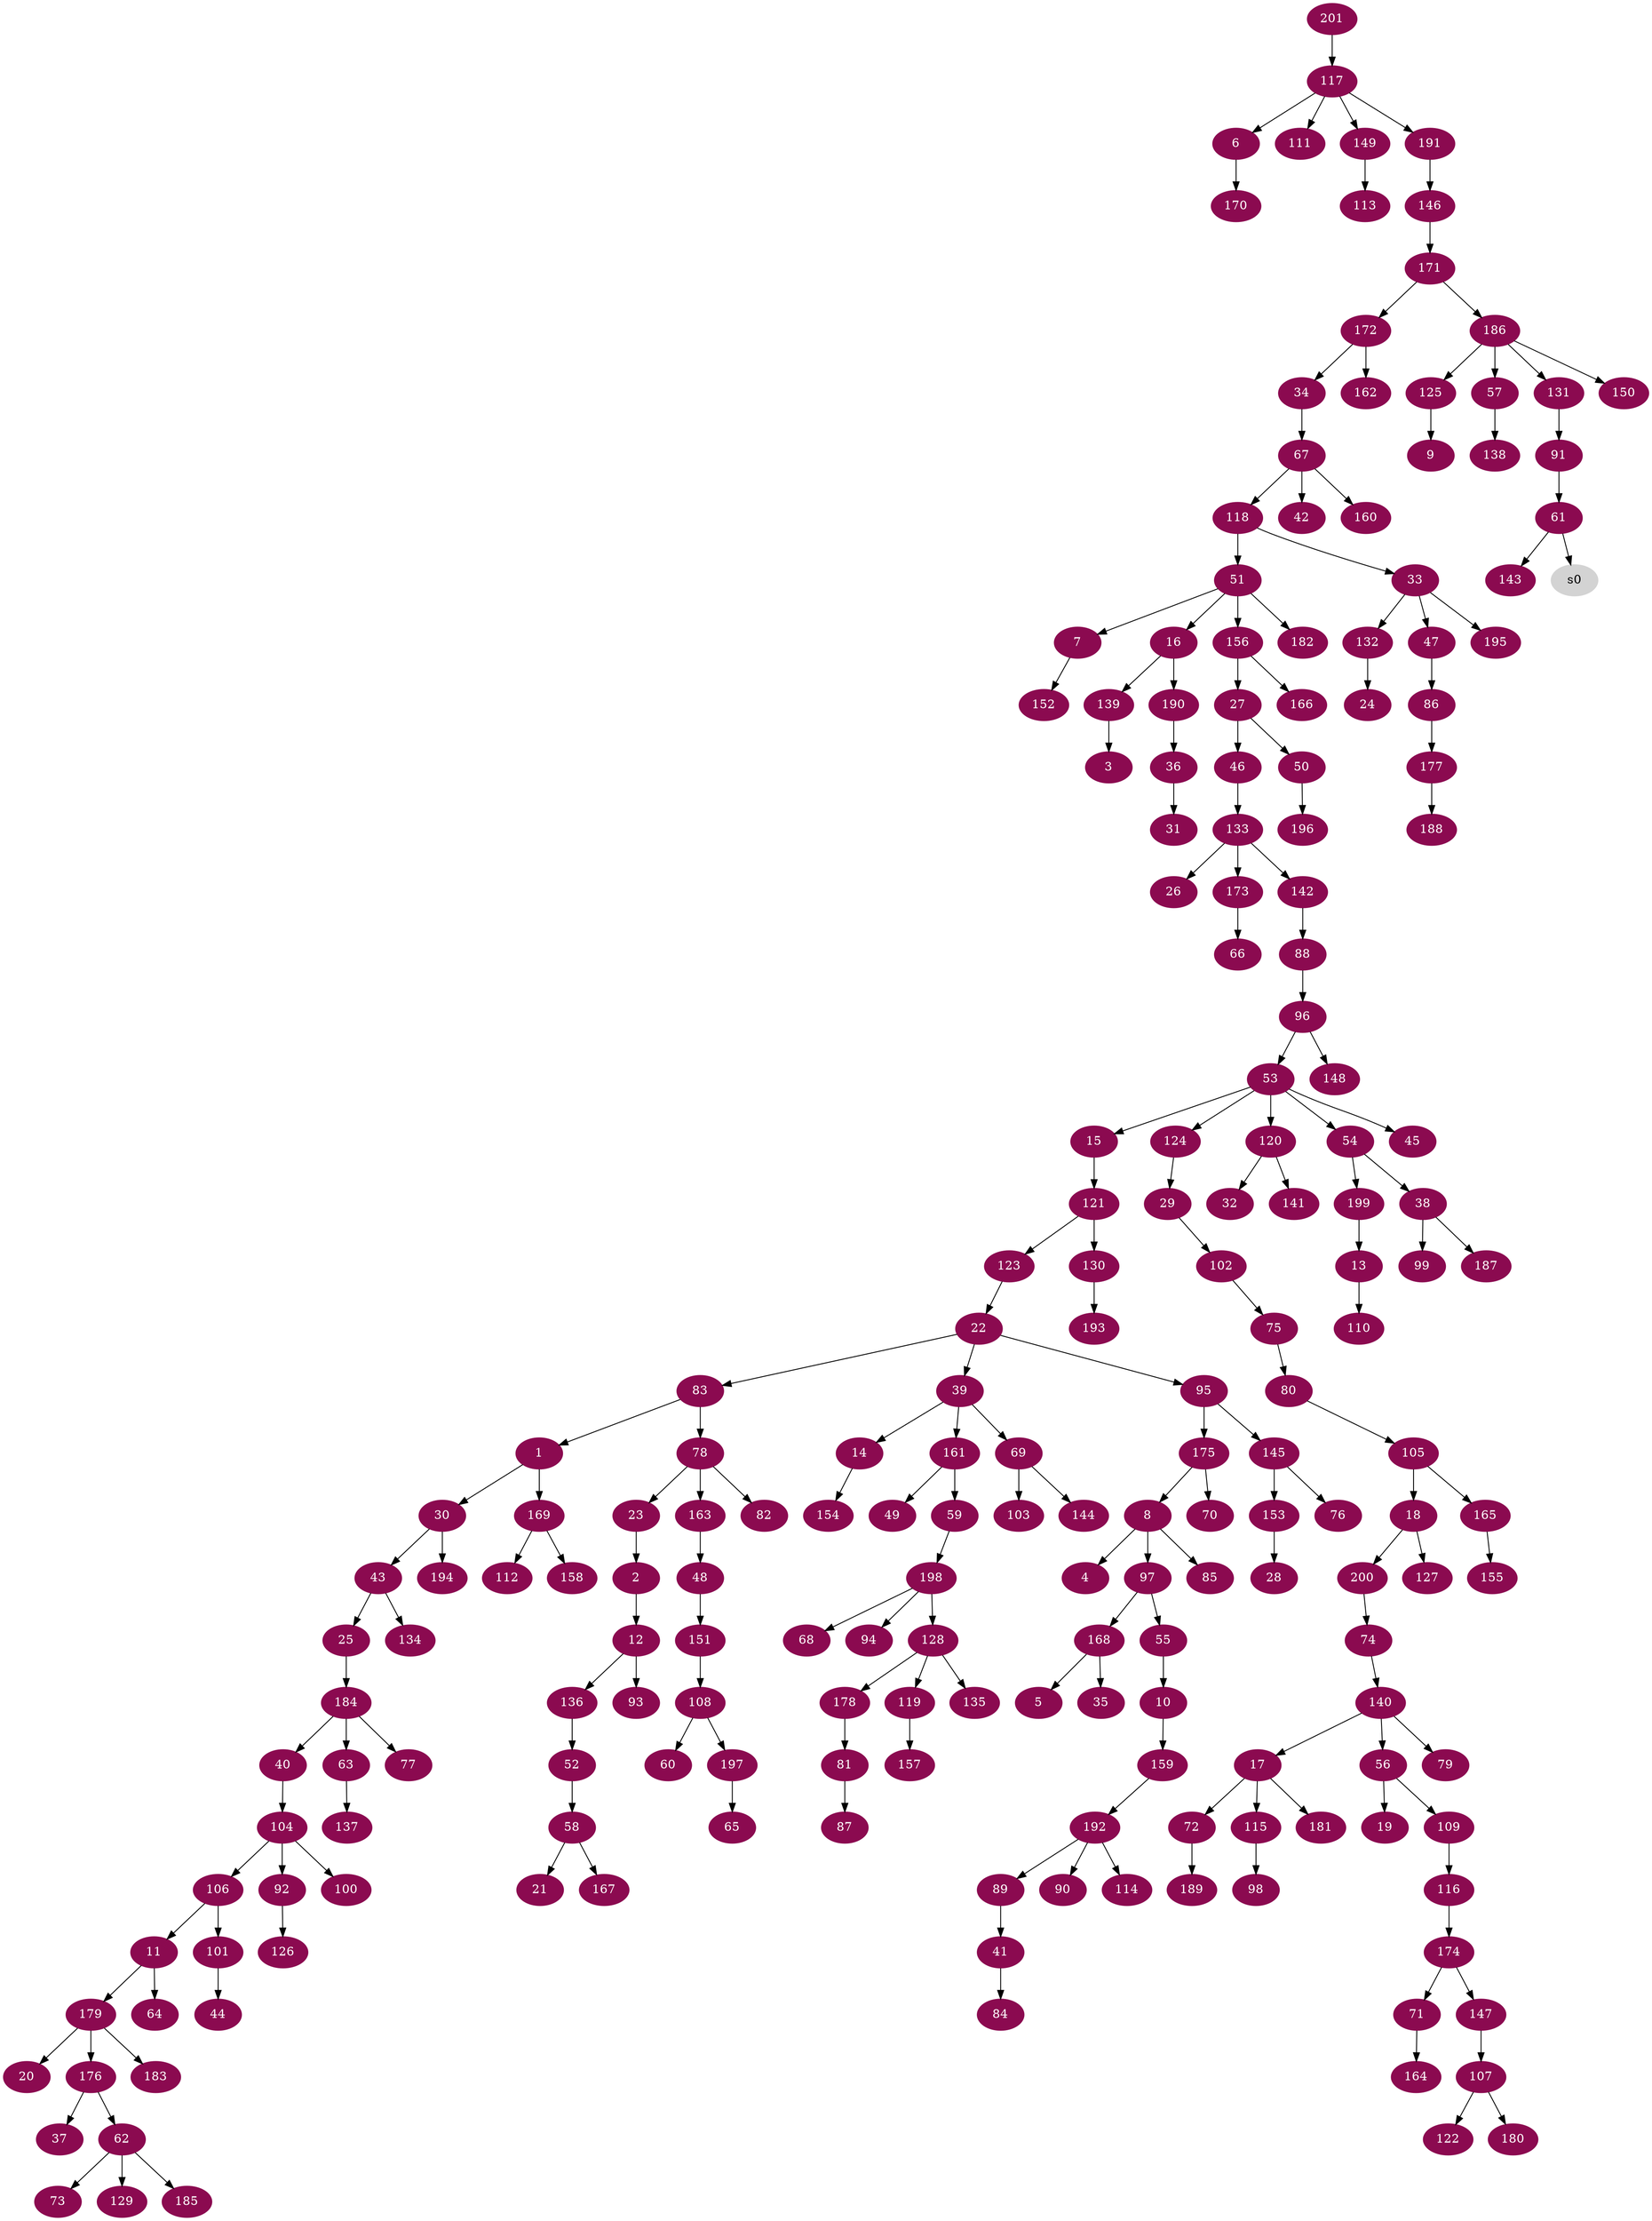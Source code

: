 digraph G {
node [color=deeppink4, style=filled, fontcolor=white];
83 -> 1;
23 -> 2;
139 -> 3;
8 -> 4;
168 -> 5;
117 -> 6;
51 -> 7;
175 -> 8;
125 -> 9;
55 -> 10;
106 -> 11;
2 -> 12;
199 -> 13;
39 -> 14;
53 -> 15;
51 -> 16;
140 -> 17;
105 -> 18;
56 -> 19;
179 -> 20;
58 -> 21;
123 -> 22;
78 -> 23;
132 -> 24;
43 -> 25;
133 -> 26;
156 -> 27;
153 -> 28;
124 -> 29;
1 -> 30;
36 -> 31;
120 -> 32;
118 -> 33;
172 -> 34;
168 -> 35;
190 -> 36;
176 -> 37;
54 -> 38;
22 -> 39;
184 -> 40;
89 -> 41;
67 -> 42;
30 -> 43;
101 -> 44;
53 -> 45;
27 -> 46;
33 -> 47;
163 -> 48;
161 -> 49;
27 -> 50;
118 -> 51;
136 -> 52;
96 -> 53;
53 -> 54;
97 -> 55;
140 -> 56;
186 -> 57;
52 -> 58;
161 -> 59;
108 -> 60;
91 -> 61;
176 -> 62;
184 -> 63;
11 -> 64;
197 -> 65;
173 -> 66;
34 -> 67;
198 -> 68;
39 -> 69;
175 -> 70;
174 -> 71;
17 -> 72;
62 -> 73;
200 -> 74;
102 -> 75;
145 -> 76;
184 -> 77;
83 -> 78;
140 -> 79;
75 -> 80;
178 -> 81;
78 -> 82;
22 -> 83;
41 -> 84;
8 -> 85;
47 -> 86;
81 -> 87;
142 -> 88;
192 -> 89;
192 -> 90;
131 -> 91;
104 -> 92;
12 -> 93;
198 -> 94;
22 -> 95;
88 -> 96;
8 -> 97;
115 -> 98;
38 -> 99;
104 -> 100;
106 -> 101;
29 -> 102;
69 -> 103;
40 -> 104;
80 -> 105;
104 -> 106;
147 -> 107;
151 -> 108;
56 -> 109;
13 -> 110;
117 -> 111;
169 -> 112;
149 -> 113;
192 -> 114;
17 -> 115;
109 -> 116;
201 -> 117;
67 -> 118;
128 -> 119;
53 -> 120;
15 -> 121;
107 -> 122;
121 -> 123;
53 -> 124;
186 -> 125;
92 -> 126;
18 -> 127;
198 -> 128;
62 -> 129;
121 -> 130;
186 -> 131;
33 -> 132;
46 -> 133;
43 -> 134;
128 -> 135;
12 -> 136;
63 -> 137;
57 -> 138;
16 -> 139;
74 -> 140;
120 -> 141;
133 -> 142;
61 -> 143;
69 -> 144;
95 -> 145;
191 -> 146;
174 -> 147;
96 -> 148;
117 -> 149;
186 -> 150;
48 -> 151;
7 -> 152;
145 -> 153;
14 -> 154;
165 -> 155;
51 -> 156;
119 -> 157;
169 -> 158;
10 -> 159;
67 -> 160;
39 -> 161;
172 -> 162;
78 -> 163;
71 -> 164;
105 -> 165;
156 -> 166;
58 -> 167;
97 -> 168;
1 -> 169;
6 -> 170;
146 -> 171;
171 -> 172;
133 -> 173;
116 -> 174;
95 -> 175;
179 -> 176;
86 -> 177;
128 -> 178;
11 -> 179;
107 -> 180;
17 -> 181;
51 -> 182;
179 -> 183;
25 -> 184;
62 -> 185;
171 -> 186;
38 -> 187;
177 -> 188;
72 -> 189;
16 -> 190;
117 -> 191;
159 -> 192;
130 -> 193;
30 -> 194;
33 -> 195;
50 -> 196;
108 -> 197;
59 -> 198;
54 -> 199;
18 -> 200;
node [color=lightgrey, style=filled, fontcolor=black];
61 -> s0;
}
